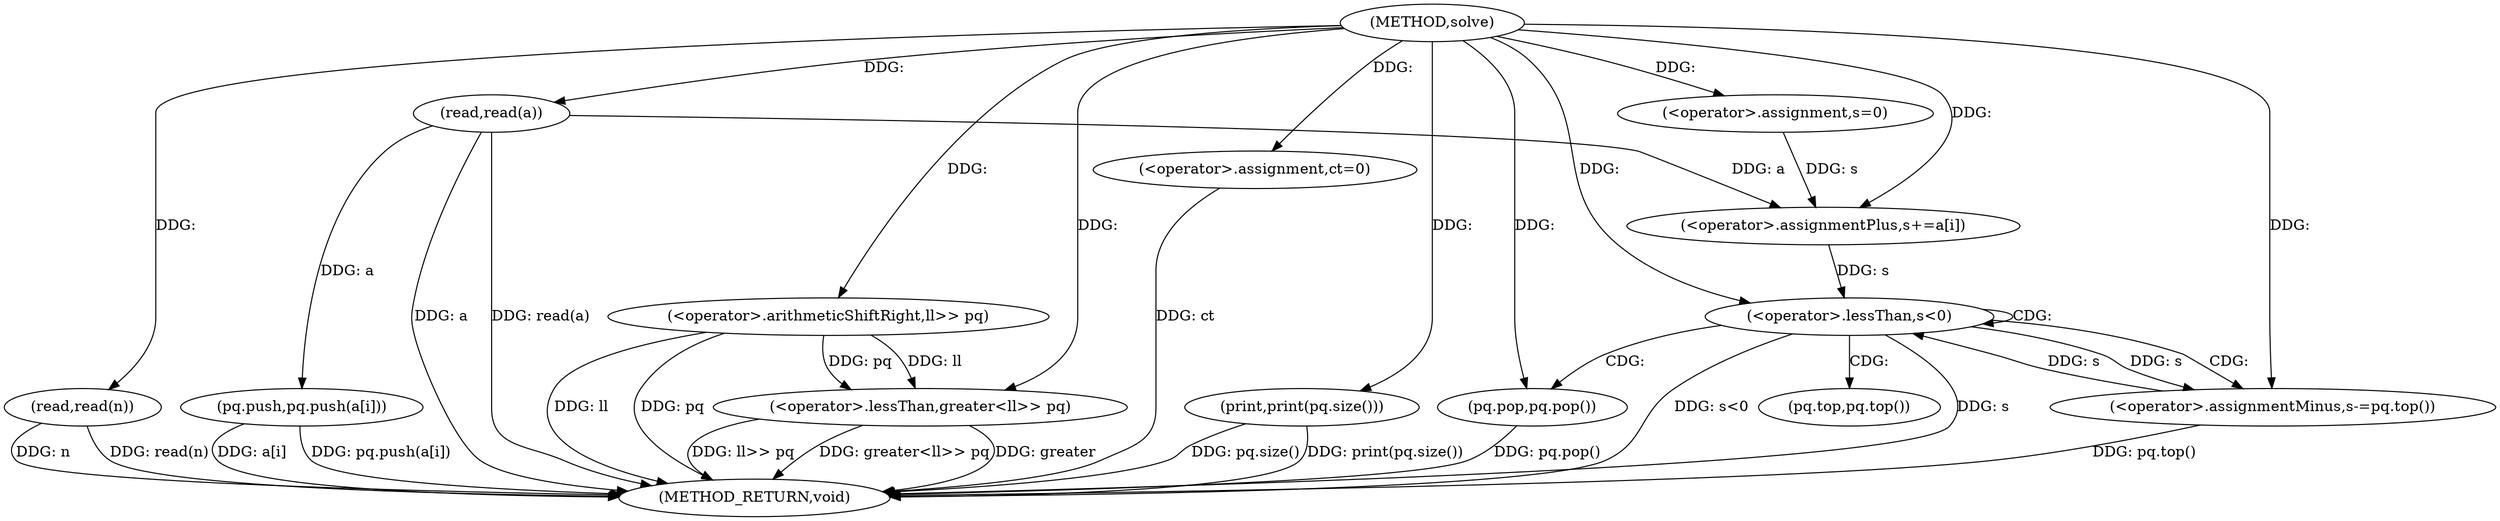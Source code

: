 digraph "solve" {  
"1000725" [label = "(METHOD,solve)" ]
"1000767" [label = "(METHOD_RETURN,void)" ]
"1000728" [label = "(read,read(n))" ]
"1000731" [label = "(read,read(a))" ]
"1000733" [label = "(<operator>.lessThan,greater<ll>> pq)" ]
"1000739" [label = "(<operator>.assignment,s=0)" ]
"1000743" [label = "(<operator>.assignment,ct=0)" ]
"1000765" [label = "(print,print(pq.size()))" ]
"1000747" [label = "(<operator>.assignmentPlus,s+=a[i])" ]
"1000752" [label = "(pq.push,pq.push(a[i]))" ]
"1000735" [label = "(<operator>.arithmeticShiftRight,ll>> pq)" ]
"1000757" [label = "(<operator>.lessThan,s<0)" ]
"1000761" [label = "(<operator>.assignmentMinus,s-=pq.top())" ]
"1000764" [label = "(pq.pop,pq.pop())" ]
"1000763" [label = "(pq.top,pq.top())" ]
  "1000728" -> "1000767"  [ label = "DDG: n"] 
  "1000728" -> "1000767"  [ label = "DDG: read(n)"] 
  "1000731" -> "1000767"  [ label = "DDG: a"] 
  "1000731" -> "1000767"  [ label = "DDG: read(a)"] 
  "1000735" -> "1000767"  [ label = "DDG: ll"] 
  "1000733" -> "1000767"  [ label = "DDG: ll>> pq"] 
  "1000733" -> "1000767"  [ label = "DDG: greater<ll>> pq"] 
  "1000743" -> "1000767"  [ label = "DDG: ct"] 
  "1000752" -> "1000767"  [ label = "DDG: a[i]"] 
  "1000752" -> "1000767"  [ label = "DDG: pq.push(a[i])"] 
  "1000757" -> "1000767"  [ label = "DDG: s"] 
  "1000757" -> "1000767"  [ label = "DDG: s<0"] 
  "1000765" -> "1000767"  [ label = "DDG: pq.size()"] 
  "1000765" -> "1000767"  [ label = "DDG: print(pq.size())"] 
  "1000761" -> "1000767"  [ label = "DDG: pq.top()"] 
  "1000764" -> "1000767"  [ label = "DDG: pq.pop()"] 
  "1000735" -> "1000767"  [ label = "DDG: pq"] 
  "1000733" -> "1000767"  [ label = "DDG: greater"] 
  "1000725" -> "1000739"  [ label = "DDG: "] 
  "1000725" -> "1000743"  [ label = "DDG: "] 
  "1000725" -> "1000728"  [ label = "DDG: "] 
  "1000725" -> "1000731"  [ label = "DDG: "] 
  "1000725" -> "1000733"  [ label = "DDG: "] 
  "1000735" -> "1000733"  [ label = "DDG: ll"] 
  "1000735" -> "1000733"  [ label = "DDG: pq"] 
  "1000731" -> "1000747"  [ label = "DDG: a"] 
  "1000725" -> "1000765"  [ label = "DDG: "] 
  "1000725" -> "1000735"  [ label = "DDG: "] 
  "1000739" -> "1000747"  [ label = "DDG: s"] 
  "1000725" -> "1000747"  [ label = "DDG: "] 
  "1000731" -> "1000752"  [ label = "DDG: a"] 
  "1000747" -> "1000757"  [ label = "DDG: s"] 
  "1000761" -> "1000757"  [ label = "DDG: s"] 
  "1000725" -> "1000757"  [ label = "DDG: "] 
  "1000725" -> "1000761"  [ label = "DDG: "] 
  "1000725" -> "1000764"  [ label = "DDG: "] 
  "1000757" -> "1000761"  [ label = "DDG: s"] 
  "1000757" -> "1000761"  [ label = "CDG: "] 
  "1000757" -> "1000763"  [ label = "CDG: "] 
  "1000757" -> "1000757"  [ label = "CDG: "] 
  "1000757" -> "1000764"  [ label = "CDG: "] 
}
